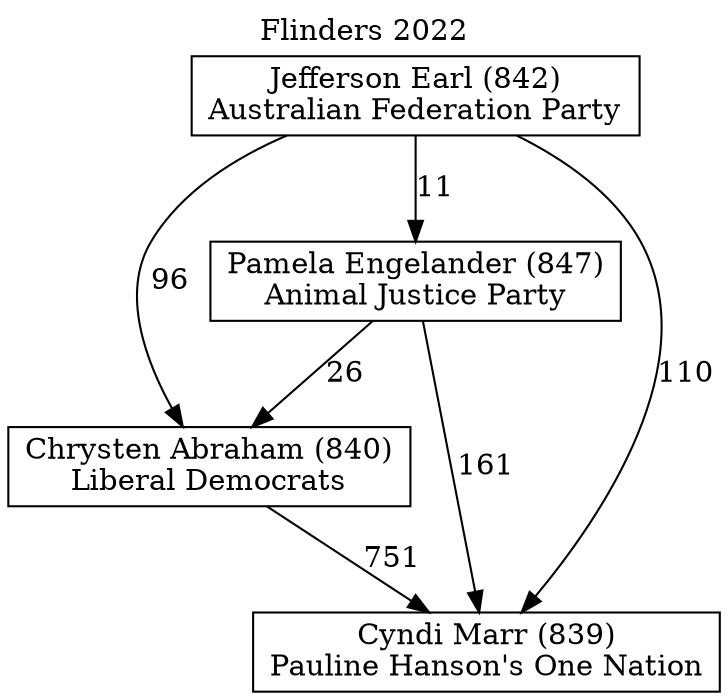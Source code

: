 // House preference flow
digraph "Cyndi Marr (839)_Flinders_2022" {
	graph [label="Flinders 2022" labelloc=t mclimit=10]
	node [shape=box]
	"Jefferson Earl (842)" [label="Jefferson Earl (842)
Australian Federation Party"]
	"Chrysten Abraham (840)" [label="Chrysten Abraham (840)
Liberal Democrats"]
	"Pamela Engelander (847)" [label="Pamela Engelander (847)
Animal Justice Party"]
	"Cyndi Marr (839)" [label="Cyndi Marr (839)
Pauline Hanson's One Nation"]
	"Jefferson Earl (842)" -> "Cyndi Marr (839)" [label=110]
	"Chrysten Abraham (840)" -> "Cyndi Marr (839)" [label=751]
	"Jefferson Earl (842)" -> "Chrysten Abraham (840)" [label=96]
	"Pamela Engelander (847)" -> "Cyndi Marr (839)" [label=161]
	"Pamela Engelander (847)" -> "Chrysten Abraham (840)" [label=26]
	"Jefferson Earl (842)" -> "Pamela Engelander (847)" [label=11]
}
